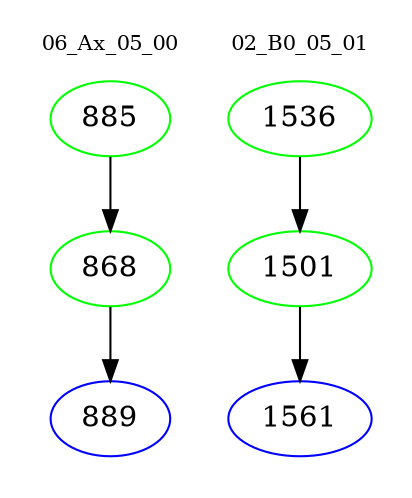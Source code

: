 digraph{
subgraph cluster_0 {
color = white
label = "06_Ax_05_00";
fontsize=10;
T0_885 [label="885", color="green"]
T0_885 -> T0_868 [color="black"]
T0_868 [label="868", color="green"]
T0_868 -> T0_889 [color="black"]
T0_889 [label="889", color="blue"]
}
subgraph cluster_1 {
color = white
label = "02_B0_05_01";
fontsize=10;
T1_1536 [label="1536", color="green"]
T1_1536 -> T1_1501 [color="black"]
T1_1501 [label="1501", color="green"]
T1_1501 -> T1_1561 [color="black"]
T1_1561 [label="1561", color="blue"]
}
}
